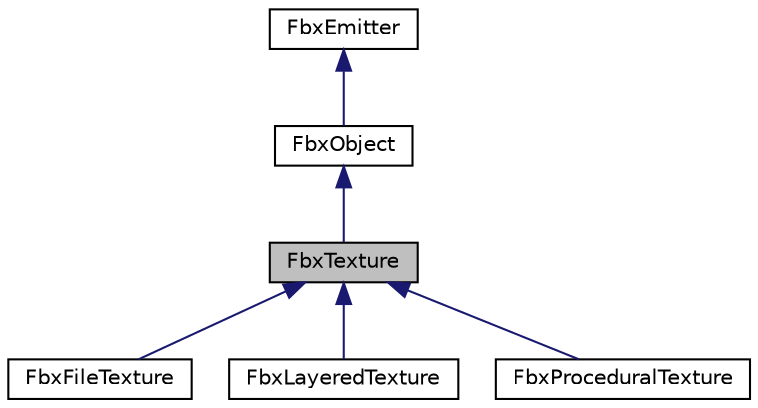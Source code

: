 digraph "FbxTexture"
{
  edge [fontname="Helvetica",fontsize="10",labelfontname="Helvetica",labelfontsize="10"];
  node [fontname="Helvetica",fontsize="10",shape=record];
  Node0 [label="FbxTexture",height=0.2,width=0.4,color="black", fillcolor="grey75", style="filled", fontcolor="black"];
  Node1 -> Node0 [dir="back",color="midnightblue",fontsize="10",style="solid"];
  Node1 [label="FbxObject",height=0.2,width=0.4,color="black", fillcolor="white", style="filled",URL="$class_fbx_object.html"];
  Node2 -> Node1 [dir="back",color="midnightblue",fontsize="10",style="solid"];
  Node2 [label="FbxEmitter",height=0.2,width=0.4,color="black", fillcolor="white", style="filled",URL="$class_fbx_emitter.html"];
  Node0 -> Node3 [dir="back",color="midnightblue",fontsize="10",style="solid"];
  Node3 [label="FbxFileTexture",height=0.2,width=0.4,color="black", fillcolor="white", style="filled",URL="$class_fbx_file_texture.html"];
  Node0 -> Node4 [dir="back",color="midnightblue",fontsize="10",style="solid"];
  Node4 [label="FbxLayeredTexture",height=0.2,width=0.4,color="black", fillcolor="white", style="filled",URL="$class_fbx_layered_texture.html"];
  Node0 -> Node5 [dir="back",color="midnightblue",fontsize="10",style="solid"];
  Node5 [label="FbxProceduralTexture",height=0.2,width=0.4,color="black", fillcolor="white", style="filled",URL="$class_fbx_procedural_texture.html"];
}
